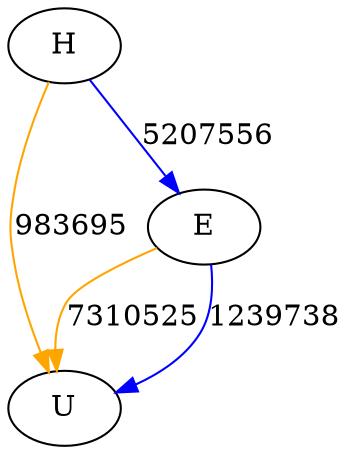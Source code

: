 digraph {
H->U [label =     983695 color="orange"]
E->U [label =    7310525 color="orange"]
E->U [label =    1239738 color="blue"]
H->E [label =    5207556 color="blue"]
}
